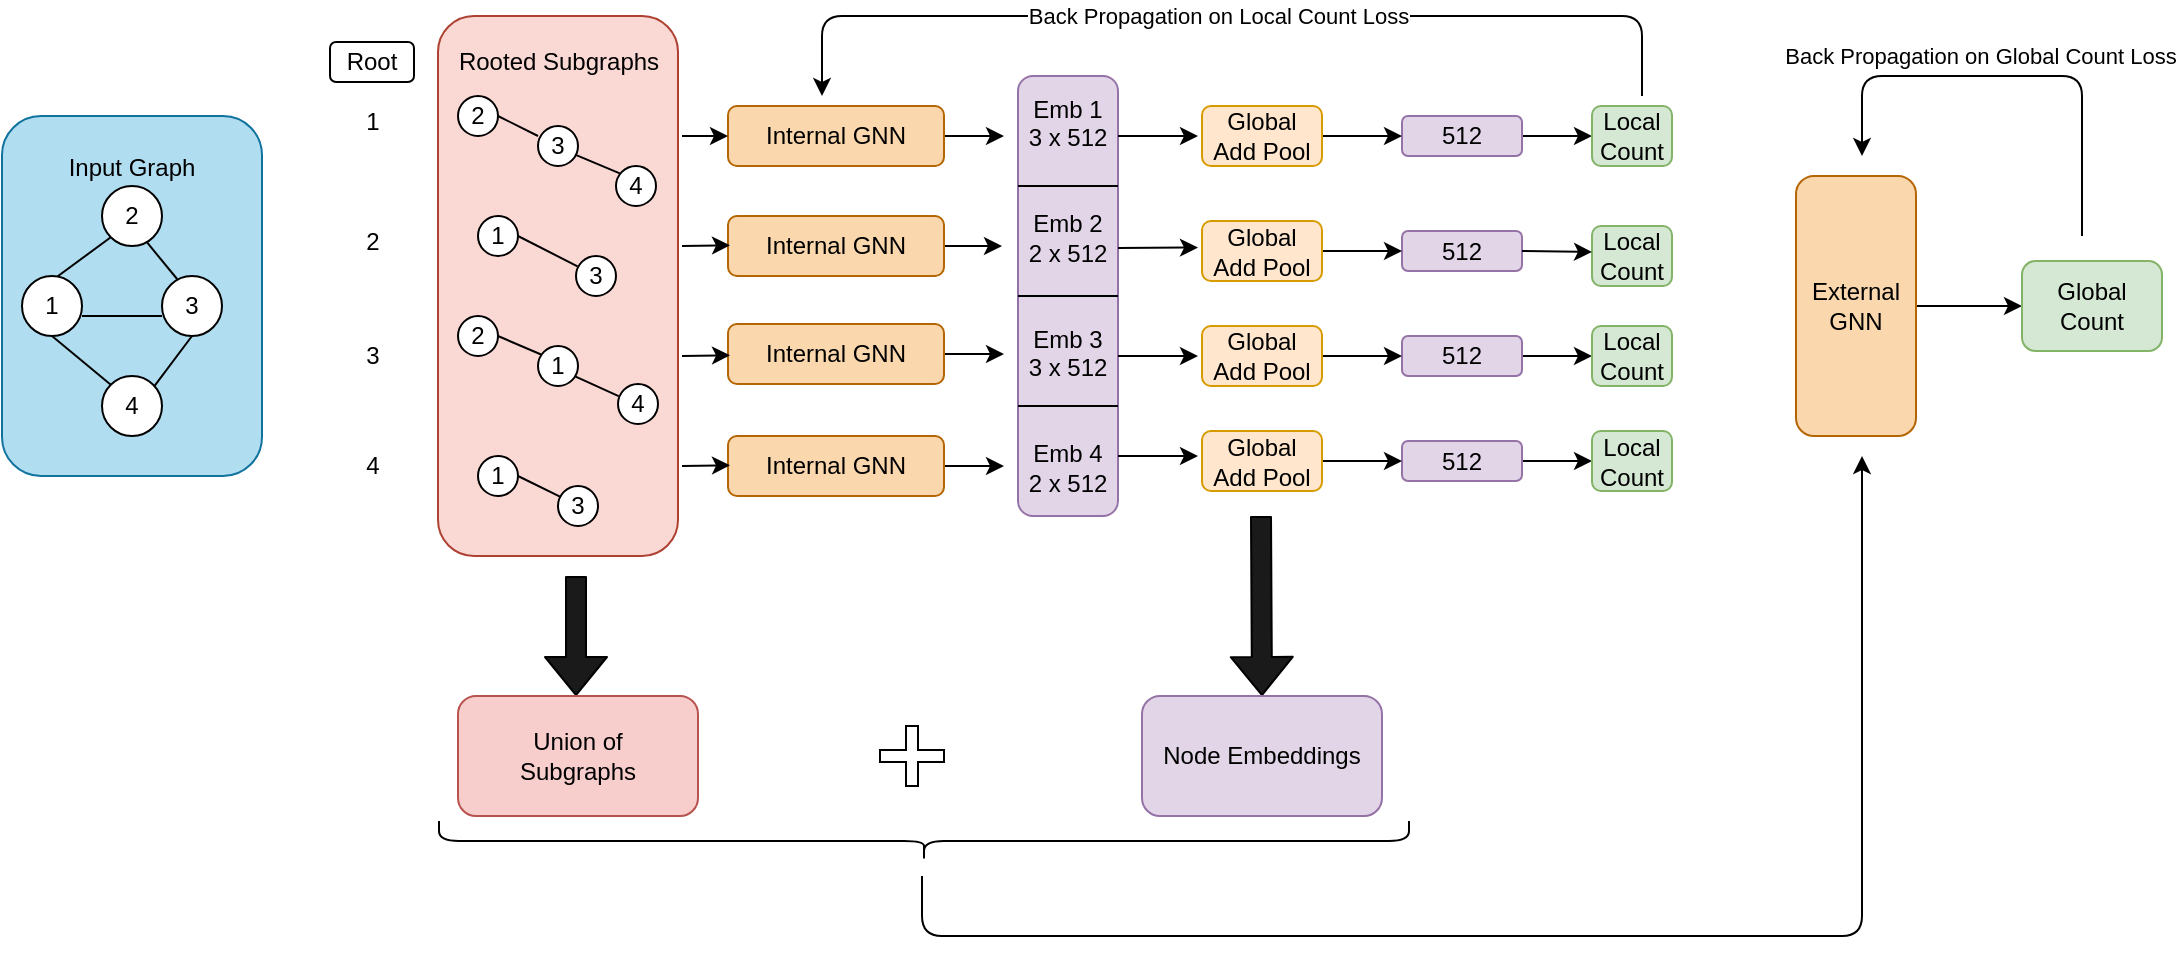 <mxfile>
    <diagram id="DR3CO1FoClz0u77_QCgz" name="Page-1">
        <mxGraphModel dx="1479" dy="682" grid="1" gridSize="10" guides="1" tooltips="1" connect="1" arrows="1" fold="1" page="1" pageScale="1" pageWidth="827" pageHeight="1169" math="0" shadow="0">
            <root>
                <mxCell id="0"/>
                <mxCell id="1" parent="0"/>
                <mxCell id="88" value="Input Graph&lt;br&gt;&lt;br&gt;&lt;br&gt;&lt;br&gt;&lt;br&gt;&lt;br&gt;&lt;br&gt;&lt;br&gt;&lt;br&gt;&lt;br&gt;" style="rounded=1;whiteSpace=wrap;html=1;fillColor=#b1ddf0;strokeColor=#10739e;" parent="1" vertex="1">
                    <mxGeometry x="-70" y="210" width="130" height="180" as="geometry"/>
                </mxCell>
                <mxCell id="89" value="" style="rounded=1;whiteSpace=wrap;html=1;fillColor=#fad9d5;strokeColor=#ae4132;" parent="1" vertex="1">
                    <mxGeometry x="148" y="160" width="120" height="270" as="geometry"/>
                </mxCell>
                <mxCell id="90" value="1" style="text;html=1;align=center;verticalAlign=middle;resizable=0;points=[];autosize=1;strokeColor=none;fillColor=none;" parent="1" vertex="1">
                    <mxGeometry x="100" y="198" width="30" height="30" as="geometry"/>
                </mxCell>
                <mxCell id="91" value="2" style="ellipse;whiteSpace=wrap;html=1;aspect=fixed;" parent="1" vertex="1">
                    <mxGeometry x="158" y="200" width="20" height="20" as="geometry"/>
                </mxCell>
                <mxCell id="92" value="3" style="ellipse;whiteSpace=wrap;html=1;aspect=fixed;" parent="1" vertex="1">
                    <mxGeometry x="198" y="215" width="20" height="20" as="geometry"/>
                </mxCell>
                <mxCell id="93" value="4" style="ellipse;whiteSpace=wrap;html=1;aspect=fixed;" parent="1" vertex="1">
                    <mxGeometry x="237" y="235" width="20" height="20" as="geometry"/>
                </mxCell>
                <mxCell id="94" value="" style="endArrow=none;html=1;rounded=0;" parent="1" edge="1">
                    <mxGeometry width="50" height="50" relative="1" as="geometry">
                        <mxPoint x="198" y="220" as="sourcePoint"/>
                        <mxPoint x="178" y="210" as="targetPoint"/>
                        <Array as="points"/>
                    </mxGeometry>
                </mxCell>
                <mxCell id="95" value="" style="endArrow=none;html=1;rounded=0;exitX=0.095;exitY=0.186;exitDx=0;exitDy=0;exitPerimeter=0;entryX=0.957;entryY=0.729;entryDx=0;entryDy=0;entryPerimeter=0;" parent="1" source="93" target="92" edge="1">
                    <mxGeometry width="50" height="50" relative="1" as="geometry">
                        <mxPoint x="238" y="240" as="sourcePoint"/>
                        <mxPoint x="218" y="230" as="targetPoint"/>
                    </mxGeometry>
                </mxCell>
                <mxCell id="96" value="2" style="text;html=1;align=center;verticalAlign=middle;resizable=0;points=[];autosize=1;strokeColor=none;fillColor=none;" parent="1" vertex="1">
                    <mxGeometry x="100" y="257.5" width="30" height="30" as="geometry"/>
                </mxCell>
                <mxCell id="97" value="3" style="text;html=1;align=center;verticalAlign=middle;resizable=0;points=[];autosize=1;strokeColor=none;fillColor=none;" parent="1" vertex="1">
                    <mxGeometry x="100" y="315" width="30" height="30" as="geometry"/>
                </mxCell>
                <mxCell id="98" value="4" style="text;html=1;align=center;verticalAlign=middle;resizable=0;points=[];autosize=1;strokeColor=none;fillColor=none;" parent="1" vertex="1">
                    <mxGeometry x="100" y="370" width="30" height="30" as="geometry"/>
                </mxCell>
                <mxCell id="99" value="1" style="ellipse;whiteSpace=wrap;html=1;aspect=fixed;" parent="1" vertex="1">
                    <mxGeometry x="168" y="260" width="20" height="20" as="geometry"/>
                </mxCell>
                <mxCell id="100" value="3" style="ellipse;whiteSpace=wrap;html=1;aspect=fixed;" parent="1" vertex="1">
                    <mxGeometry x="217" y="280" width="20" height="20" as="geometry"/>
                </mxCell>
                <mxCell id="101" value="" style="endArrow=none;html=1;rounded=0;exitX=0.038;exitY=0.259;exitDx=0;exitDy=0;exitPerimeter=0;" parent="1" source="100" edge="1">
                    <mxGeometry width="50" height="50" relative="1" as="geometry">
                        <mxPoint x="208" y="280" as="sourcePoint"/>
                        <mxPoint x="188" y="270" as="targetPoint"/>
                        <Array as="points"/>
                    </mxGeometry>
                </mxCell>
                <mxCell id="102" value="1" style="ellipse;whiteSpace=wrap;html=1;aspect=fixed;" parent="1" vertex="1">
                    <mxGeometry x="168" y="380" width="20" height="20" as="geometry"/>
                </mxCell>
                <mxCell id="103" value="3" style="ellipse;whiteSpace=wrap;html=1;aspect=fixed;" parent="1" vertex="1">
                    <mxGeometry x="208" y="395" width="20" height="20" as="geometry"/>
                </mxCell>
                <mxCell id="104" value="" style="endArrow=none;html=1;rounded=0;exitX=0.049;exitY=0.265;exitDx=0;exitDy=0;exitPerimeter=0;" parent="1" source="103" edge="1">
                    <mxGeometry width="50" height="50" relative="1" as="geometry">
                        <mxPoint x="208" y="400" as="sourcePoint"/>
                        <mxPoint x="188" y="390" as="targetPoint"/>
                        <Array as="points"/>
                    </mxGeometry>
                </mxCell>
                <mxCell id="105" value="2" style="ellipse;whiteSpace=wrap;html=1;aspect=fixed;" parent="1" vertex="1">
                    <mxGeometry x="158" y="310" width="20" height="20" as="geometry"/>
                </mxCell>
                <mxCell id="106" value="1" style="ellipse;whiteSpace=wrap;html=1;aspect=fixed;" parent="1" vertex="1">
                    <mxGeometry x="198" y="325" width="20" height="20" as="geometry"/>
                </mxCell>
                <mxCell id="107" value="4" style="ellipse;whiteSpace=wrap;html=1;aspect=fixed;" parent="1" vertex="1">
                    <mxGeometry x="238" y="344" width="20" height="20" as="geometry"/>
                </mxCell>
                <mxCell id="108" value="" style="endArrow=none;html=1;rounded=0;exitX=0.077;exitY=0.212;exitDx=0;exitDy=0;exitPerimeter=0;" parent="1" source="106" edge="1">
                    <mxGeometry width="50" height="50" relative="1" as="geometry">
                        <mxPoint x="198" y="330" as="sourcePoint"/>
                        <mxPoint x="178" y="320" as="targetPoint"/>
                        <Array as="points"/>
                    </mxGeometry>
                </mxCell>
                <mxCell id="109" value="" style="endArrow=none;html=1;rounded=0;entryX=0.942;entryY=0.765;entryDx=0;entryDy=0;entryPerimeter=0;exitX=0.015;exitY=0.304;exitDx=0;exitDy=0;exitPerimeter=0;" parent="1" source="107" target="106" edge="1">
                    <mxGeometry width="50" height="50" relative="1" as="geometry">
                        <mxPoint x="238" y="350" as="sourcePoint"/>
                        <mxPoint x="218" y="340" as="targetPoint"/>
                    </mxGeometry>
                </mxCell>
                <mxCell id="110" value="Emb 1&lt;br&gt;3 x 512&lt;br&gt;&lt;br&gt;&lt;br&gt;Emb 2&lt;br&gt;2 x 512&lt;br&gt;&lt;br&gt;&lt;br&gt;Emb 3&lt;br&gt;3 x 512&lt;br&gt;&lt;br&gt;&lt;br&gt;Emb 4&lt;br&gt;2 x 512" style="rounded=1;whiteSpace=wrap;html=1;fillColor=#e1d5e7;strokeColor=#9673a6;" parent="1" vertex="1">
                    <mxGeometry x="438" y="190" width="50" height="220" as="geometry"/>
                </mxCell>
                <mxCell id="111" value="Rooted Subgraphs" style="text;html=1;align=center;verticalAlign=middle;resizable=0;points=[];autosize=1;strokeColor=none;fillColor=none;" parent="1" vertex="1">
                    <mxGeometry x="148" y="168" width="120" height="30" as="geometry"/>
                </mxCell>
                <mxCell id="112" value="" style="endArrow=none;html=1;rounded=0;exitX=0;exitY=0.75;exitDx=0;exitDy=0;entryX=1;entryY=0.75;entryDx=0;entryDy=0;" parent="1" source="110" target="110" edge="1">
                    <mxGeometry width="50" height="50" relative="1" as="geometry">
                        <mxPoint x="448" y="380" as="sourcePoint"/>
                        <mxPoint x="498" y="330" as="targetPoint"/>
                    </mxGeometry>
                </mxCell>
                <mxCell id="113" value="" style="endArrow=none;html=1;rounded=0;exitX=0;exitY=0.5;exitDx=0;exitDy=0;" parent="1" source="110" edge="1">
                    <mxGeometry width="50" height="50" relative="1" as="geometry">
                        <mxPoint x="448" y="480" as="sourcePoint"/>
                        <mxPoint x="488" y="300" as="targetPoint"/>
                    </mxGeometry>
                </mxCell>
                <mxCell id="114" value="" style="endArrow=none;html=1;rounded=0;exitX=0;exitY=0.25;exitDx=0;exitDy=0;" parent="1" source="110" edge="1">
                    <mxGeometry width="50" height="50" relative="1" as="geometry">
                        <mxPoint x="448" y="310" as="sourcePoint"/>
                        <mxPoint x="488" y="245" as="targetPoint"/>
                        <Array as="points"/>
                    </mxGeometry>
                </mxCell>
                <mxCell id="115" value="" style="endArrow=classic;html=1;rounded=0;" parent="1" edge="1">
                    <mxGeometry width="50" height="50" relative="1" as="geometry">
                        <mxPoint x="488" y="220" as="sourcePoint"/>
                        <mxPoint x="528" y="220" as="targetPoint"/>
                    </mxGeometry>
                </mxCell>
                <mxCell id="116" value="" style="endArrow=classic;html=1;rounded=0;" parent="1" edge="1">
                    <mxGeometry width="50" height="50" relative="1" as="geometry">
                        <mxPoint x="488" y="330" as="sourcePoint"/>
                        <mxPoint x="528" y="330" as="targetPoint"/>
                    </mxGeometry>
                </mxCell>
                <mxCell id="117" value="" style="endArrow=classic;html=1;rounded=0;" parent="1" edge="1">
                    <mxGeometry width="50" height="50" relative="1" as="geometry">
                        <mxPoint x="488" y="276" as="sourcePoint"/>
                        <mxPoint x="528" y="275.75" as="targetPoint"/>
                    </mxGeometry>
                </mxCell>
                <mxCell id="118" style="edgeStyle=none;html=1;exitX=1;exitY=0.5;exitDx=0;exitDy=0;entryX=0;entryY=0.5;entryDx=0;entryDy=0;" parent="1" source="119" target="136" edge="1">
                    <mxGeometry relative="1" as="geometry"/>
                </mxCell>
                <mxCell id="119" value="512" style="rounded=1;whiteSpace=wrap;html=1;fillColor=#e1d5e7;strokeColor=#9673a6;" parent="1" vertex="1">
                    <mxGeometry x="630" y="210" width="60" height="20" as="geometry"/>
                </mxCell>
                <mxCell id="120" value="4" style="ellipse;whiteSpace=wrap;html=1;aspect=fixed;" parent="1" vertex="1">
                    <mxGeometry x="-20" y="340" width="30" height="30" as="geometry"/>
                </mxCell>
                <mxCell id="121" value="1" style="ellipse;whiteSpace=wrap;html=1;aspect=fixed;" parent="1" vertex="1">
                    <mxGeometry x="-60" y="290" width="30" height="30" as="geometry"/>
                </mxCell>
                <mxCell id="122" value="3" style="ellipse;whiteSpace=wrap;html=1;aspect=fixed;" parent="1" vertex="1">
                    <mxGeometry x="10" y="290" width="30" height="30" as="geometry"/>
                </mxCell>
                <mxCell id="123" value="2" style="ellipse;whiteSpace=wrap;html=1;aspect=fixed;" parent="1" vertex="1">
                    <mxGeometry x="-20" y="245" width="30" height="30" as="geometry"/>
                </mxCell>
                <mxCell id="124" value="" style="endArrow=none;html=1;rounded=0;entryX=0;entryY=1;entryDx=0;entryDy=0;exitX=0.596;exitY=0.005;exitDx=0;exitDy=0;exitPerimeter=0;" parent="1" source="121" target="123" edge="1">
                    <mxGeometry width="50" height="50" relative="1" as="geometry">
                        <mxPoint x="-40" y="290" as="sourcePoint"/>
                        <mxPoint x="-20" y="270" as="targetPoint"/>
                    </mxGeometry>
                </mxCell>
                <mxCell id="125" value="" style="endArrow=none;html=1;rounded=0;entryX=0.751;entryY=0.941;entryDx=0;entryDy=0;exitX=0.255;exitY=0.054;exitDx=0;exitDy=0;entryPerimeter=0;exitPerimeter=0;" parent="1" source="122" target="123" edge="1">
                    <mxGeometry width="50" height="50" relative="1" as="geometry">
                        <mxPoint x="-30" y="300" as="sourcePoint"/>
                        <mxPoint x="-7" y="275" as="targetPoint"/>
                    </mxGeometry>
                </mxCell>
                <mxCell id="126" value="" style="endArrow=none;html=1;rounded=0;" parent="1" edge="1">
                    <mxGeometry width="50" height="50" relative="1" as="geometry">
                        <mxPoint x="-30" y="310" as="sourcePoint"/>
                        <mxPoint x="10" y="310" as="targetPoint"/>
                        <Array as="points">
                            <mxPoint x="-10" y="310"/>
                        </Array>
                    </mxGeometry>
                </mxCell>
                <mxCell id="127" value="" style="endArrow=none;html=1;rounded=0;entryX=0;entryY=0;entryDx=0;entryDy=0;exitX=0.5;exitY=1;exitDx=0;exitDy=0;" parent="1" source="121" target="120" edge="1">
                    <mxGeometry width="50" height="50" relative="1" as="geometry">
                        <mxPoint x="-40" y="325" as="sourcePoint"/>
                        <mxPoint x="23" y="325" as="targetPoint"/>
                    </mxGeometry>
                </mxCell>
                <mxCell id="128" value="" style="endArrow=none;html=1;rounded=0;entryX=0.5;entryY=1;entryDx=0;entryDy=0;exitX=0.876;exitY=0.166;exitDx=0;exitDy=0;exitPerimeter=0;" parent="1" source="120" target="122" edge="1">
                    <mxGeometry width="50" height="50" relative="1" as="geometry">
                        <mxPoint x="-10" y="330" as="sourcePoint"/>
                        <mxPoint x="33" y="335" as="targetPoint"/>
                    </mxGeometry>
                </mxCell>
                <mxCell id="129" value="512" style="rounded=1;whiteSpace=wrap;html=1;fillColor=#e1d5e7;strokeColor=#9673a6;" parent="1" vertex="1">
                    <mxGeometry x="630" y="267.5" width="60" height="20" as="geometry"/>
                </mxCell>
                <mxCell id="130" value="" style="edgeStyle=orthogonalEdgeStyle;rounded=0;orthogonalLoop=1;jettySize=auto;html=1;" parent="1" source="131" target="140" edge="1">
                    <mxGeometry relative="1" as="geometry"/>
                </mxCell>
                <mxCell id="131" value="512" style="rounded=1;whiteSpace=wrap;html=1;fillColor=#e1d5e7;strokeColor=#9673a6;" parent="1" vertex="1">
                    <mxGeometry x="630" y="320" width="60" height="20" as="geometry"/>
                </mxCell>
                <mxCell id="132" style="edgeStyle=none;html=1;exitX=1;exitY=0.5;exitDx=0;exitDy=0;entryX=0;entryY=0.5;entryDx=0;entryDy=0;" parent="1" source="133" target="142" edge="1">
                    <mxGeometry relative="1" as="geometry"/>
                </mxCell>
                <mxCell id="133" value="512" style="rounded=1;whiteSpace=wrap;html=1;fillColor=#e1d5e7;strokeColor=#9673a6;" parent="1" vertex="1">
                    <mxGeometry x="630" y="372.5" width="60" height="20" as="geometry"/>
                </mxCell>
                <mxCell id="134" value="" style="endArrow=classic;html=1;rounded=0;" parent="1" edge="1">
                    <mxGeometry width="50" height="50" relative="1" as="geometry">
                        <mxPoint x="488" y="380" as="sourcePoint"/>
                        <mxPoint x="528" y="380" as="targetPoint"/>
                        <Array as="points"/>
                    </mxGeometry>
                </mxCell>
                <mxCell id="136" value="Local&lt;br&gt;Count" style="rounded=1;whiteSpace=wrap;html=1;fillColor=#d5e8d4;strokeColor=#82b366;" parent="1" vertex="1">
                    <mxGeometry x="725" y="205" width="40" height="30" as="geometry"/>
                </mxCell>
                <mxCell id="138" value="Local&lt;br&gt;Count" style="rounded=1;whiteSpace=wrap;html=1;fillColor=#d5e8d4;strokeColor=#82b366;" parent="1" vertex="1">
                    <mxGeometry x="725" y="265" width="40" height="30" as="geometry"/>
                </mxCell>
                <mxCell id="140" value="Local&lt;br&gt;Count" style="rounded=1;whiteSpace=wrap;html=1;fillColor=#d5e8d4;strokeColor=#82b366;" parent="1" vertex="1">
                    <mxGeometry x="725" y="315" width="40" height="30" as="geometry"/>
                </mxCell>
                <mxCell id="142" value="Local&lt;br&gt;Count" style="rounded=1;whiteSpace=wrap;html=1;fillColor=#d5e8d4;strokeColor=#82b366;" parent="1" vertex="1">
                    <mxGeometry x="725" y="367.5" width="40" height="30" as="geometry"/>
                </mxCell>
                <mxCell id="143" value="" style="endArrow=classic;html=1;rounded=0;exitX=1;exitY=0.5;exitDx=0;exitDy=0;" parent="1" source="129" edge="1">
                    <mxGeometry width="50" height="50" relative="1" as="geometry">
                        <mxPoint x="715" y="270" as="sourcePoint"/>
                        <mxPoint x="725" y="278" as="targetPoint"/>
                    </mxGeometry>
                </mxCell>
                <mxCell id="144" style="edgeStyle=none;html=1;" parent="1" source="145" edge="1">
                    <mxGeometry relative="1" as="geometry">
                        <mxPoint x="430" y="275" as="targetPoint"/>
                    </mxGeometry>
                </mxCell>
                <mxCell id="145" value="Internal GNN" style="rounded=1;whiteSpace=wrap;html=1;fillColor=#fad7ac;strokeColor=#b46504;" parent="1" vertex="1">
                    <mxGeometry x="293" y="260" width="108" height="30" as="geometry"/>
                </mxCell>
                <mxCell id="146" style="edgeStyle=none;html=1;" parent="1" source="147" edge="1">
                    <mxGeometry relative="1" as="geometry">
                        <mxPoint x="431" y="220" as="targetPoint"/>
                    </mxGeometry>
                </mxCell>
                <mxCell id="147" value="Internal GNN" style="rounded=1;whiteSpace=wrap;html=1;fillColor=#fad7ac;strokeColor=#b46504;" parent="1" vertex="1">
                    <mxGeometry x="293" y="205" width="108" height="30" as="geometry"/>
                </mxCell>
                <mxCell id="148" style="edgeStyle=none;html=1;" parent="1" source="149" edge="1">
                    <mxGeometry relative="1" as="geometry">
                        <mxPoint x="431" y="329" as="targetPoint"/>
                    </mxGeometry>
                </mxCell>
                <mxCell id="149" value="Internal GNN" style="rounded=1;whiteSpace=wrap;html=1;fillColor=#fad7ac;strokeColor=#b46504;" parent="1" vertex="1">
                    <mxGeometry x="293" y="314" width="108" height="30" as="geometry"/>
                </mxCell>
                <mxCell id="150" style="edgeStyle=none;html=1;" parent="1" source="151" edge="1">
                    <mxGeometry relative="1" as="geometry">
                        <mxPoint x="431" y="385" as="targetPoint"/>
                    </mxGeometry>
                </mxCell>
                <mxCell id="151" value="Internal GNN" style="rounded=1;whiteSpace=wrap;html=1;fillColor=#fad7ac;strokeColor=#b46504;" parent="1" vertex="1">
                    <mxGeometry x="293" y="370" width="108" height="30" as="geometry"/>
                </mxCell>
                <mxCell id="152" value="" style="endArrow=classic;html=1;entryX=0;entryY=0.5;entryDx=0;entryDy=0;" parent="1" target="147" edge="1">
                    <mxGeometry width="50" height="50" relative="1" as="geometry">
                        <mxPoint x="270" y="220" as="sourcePoint"/>
                        <mxPoint x="440" y="200" as="targetPoint"/>
                    </mxGeometry>
                </mxCell>
                <mxCell id="153" value="" style="endArrow=classic;html=1;entryX=0;entryY=0.5;entryDx=0;entryDy=0;" parent="1" edge="1">
                    <mxGeometry width="50" height="50" relative="1" as="geometry">
                        <mxPoint x="270" y="275" as="sourcePoint"/>
                        <mxPoint x="294" y="274.66" as="targetPoint"/>
                    </mxGeometry>
                </mxCell>
                <mxCell id="154" value="" style="endArrow=classic;html=1;entryX=0;entryY=0.5;entryDx=0;entryDy=0;" parent="1" edge="1">
                    <mxGeometry width="50" height="50" relative="1" as="geometry">
                        <mxPoint x="270" y="330" as="sourcePoint"/>
                        <mxPoint x="294" y="329.66" as="targetPoint"/>
                    </mxGeometry>
                </mxCell>
                <mxCell id="155" value="" style="endArrow=classic;html=1;entryX=0;entryY=0.5;entryDx=0;entryDy=0;" parent="1" edge="1">
                    <mxGeometry width="50" height="50" relative="1" as="geometry">
                        <mxPoint x="270" y="385" as="sourcePoint"/>
                        <mxPoint x="294" y="384.66" as="targetPoint"/>
                    </mxGeometry>
                </mxCell>
                <mxCell id="156" value="Root" style="rounded=1;whiteSpace=wrap;html=1;" parent="1" vertex="1">
                    <mxGeometry x="94" y="173" width="42" height="20" as="geometry"/>
                </mxCell>
                <mxCell id="157" style="edgeStyle=none;html=1;exitX=1;exitY=0.5;exitDx=0;exitDy=0;entryX=0;entryY=0.5;entryDx=0;entryDy=0;" parent="1" source="158" target="119" edge="1">
                    <mxGeometry relative="1" as="geometry"/>
                </mxCell>
                <mxCell id="158" value="Global&lt;br&gt;Add Pool" style="rounded=1;whiteSpace=wrap;html=1;fillColor=#ffe6cc;strokeColor=#d79b00;" parent="1" vertex="1">
                    <mxGeometry x="530" y="205" width="60" height="30" as="geometry"/>
                </mxCell>
                <mxCell id="159" style="edgeStyle=none;html=1;exitX=1;exitY=0.5;exitDx=0;exitDy=0;" parent="1" source="160" target="129" edge="1">
                    <mxGeometry relative="1" as="geometry"/>
                </mxCell>
                <mxCell id="160" value="Global&lt;br&gt;Add Pool" style="rounded=1;whiteSpace=wrap;html=1;fillColor=#ffe6cc;strokeColor=#d79b00;" parent="1" vertex="1">
                    <mxGeometry x="530" y="262.5" width="60" height="30" as="geometry"/>
                </mxCell>
                <mxCell id="161" style="edgeStyle=none;html=1;exitX=1;exitY=0.5;exitDx=0;exitDy=0;" parent="1" source="162" target="131" edge="1">
                    <mxGeometry relative="1" as="geometry"/>
                </mxCell>
                <mxCell id="162" value="Global&lt;br&gt;Add Pool" style="rounded=1;whiteSpace=wrap;html=1;fillColor=#ffe6cc;strokeColor=#d79b00;" parent="1" vertex="1">
                    <mxGeometry x="530" y="315" width="60" height="30" as="geometry"/>
                </mxCell>
                <mxCell id="163" style="edgeStyle=none;html=1;exitX=1;exitY=0.5;exitDx=0;exitDy=0;entryX=0;entryY=0.5;entryDx=0;entryDy=0;" parent="1" source="164" target="133" edge="1">
                    <mxGeometry relative="1" as="geometry"/>
                </mxCell>
                <mxCell id="164" value="Global&lt;br&gt;Add Pool" style="rounded=1;whiteSpace=wrap;html=1;fillColor=#ffe6cc;strokeColor=#d79b00;" parent="1" vertex="1">
                    <mxGeometry x="530" y="367.5" width="60" height="30" as="geometry"/>
                </mxCell>
                <mxCell id="172" value="" style="endArrow=classic;html=1;" parent="1" edge="1">
                    <mxGeometry width="50" height="50" relative="1" as="geometry">
                        <mxPoint x="750" y="200" as="sourcePoint"/>
                        <mxPoint x="340" y="200" as="targetPoint"/>
                        <Array as="points">
                            <mxPoint x="750" y="160"/>
                            <mxPoint x="340" y="160"/>
                        </Array>
                    </mxGeometry>
                </mxCell>
                <mxCell id="173" value="Back Propagation on Local Count Loss" style="edgeLabel;html=1;align=center;verticalAlign=middle;resizable=0;points=[];" parent="172" vertex="1" connectable="0">
                    <mxGeometry x="0.072" y="3" relative="1" as="geometry">
                        <mxPoint x="10" y="-3" as="offset"/>
                    </mxGeometry>
                </mxCell>
                <mxCell id="174" value="" style="shape=flexArrow;endArrow=classic;html=1;fillColor=#1A1A1A;" parent="1" edge="1">
                    <mxGeometry width="50" height="50" relative="1" as="geometry">
                        <mxPoint x="217" y="440" as="sourcePoint"/>
                        <mxPoint x="217" y="500" as="targetPoint"/>
                    </mxGeometry>
                </mxCell>
                <mxCell id="175" value="" style="shape=flexArrow;endArrow=classic;html=1;fillColor=#1A1A1A;" parent="1" edge="1">
                    <mxGeometry width="50" height="50" relative="1" as="geometry">
                        <mxPoint x="559.5" y="410" as="sourcePoint"/>
                        <mxPoint x="560" y="500" as="targetPoint"/>
                    </mxGeometry>
                </mxCell>
                <mxCell id="176" value="&lt;span style=&quot;&quot;&gt;Union of&lt;/span&gt;&lt;br style=&quot;&quot;&gt;&lt;span style=&quot;&quot;&gt;Subgraphs&lt;/span&gt;" style="rounded=1;whiteSpace=wrap;html=1;fillColor=#f8cecc;strokeColor=#b85450;" parent="1" vertex="1">
                    <mxGeometry x="158" y="500" width="120" height="60" as="geometry"/>
                </mxCell>
                <mxCell id="178" value="Node Embeddings" style="rounded=1;whiteSpace=wrap;html=1;fillColor=#e1d5e7;strokeColor=#9673a6;" parent="1" vertex="1">
                    <mxGeometry x="500" y="500" width="120" height="60" as="geometry"/>
                </mxCell>
                <mxCell id="179" value="" style="shape=cross;whiteSpace=wrap;html=1;" parent="1" vertex="1">
                    <mxGeometry x="369" y="515" width="32" height="30" as="geometry"/>
                </mxCell>
                <mxCell id="188" style="edgeStyle=none;html=1;exitX=1;exitY=0.5;exitDx=0;exitDy=0;entryX=0;entryY=0.5;entryDx=0;entryDy=0;fillColor=#1A1A1A;" parent="1" source="184" target="187" edge="1">
                    <mxGeometry relative="1" as="geometry"/>
                </mxCell>
                <mxCell id="184" value="External&lt;br&gt;GNN" style="rounded=1;whiteSpace=wrap;html=1;fillColor=#fad7ac;strokeColor=#b46504;" parent="1" vertex="1">
                    <mxGeometry x="827" y="240" width="60" height="130" as="geometry"/>
                </mxCell>
                <mxCell id="186" value="" style="endArrow=classic;html=1;fillColor=#1A1A1A;" parent="1" edge="1">
                    <mxGeometry width="50" height="50" relative="1" as="geometry">
                        <mxPoint x="390" y="590" as="sourcePoint"/>
                        <mxPoint x="860" y="380" as="targetPoint"/>
                        <Array as="points">
                            <mxPoint x="390" y="620"/>
                            <mxPoint x="860" y="620"/>
                        </Array>
                    </mxGeometry>
                </mxCell>
                <mxCell id="187" value="Global&lt;br&gt;Count" style="rounded=1;whiteSpace=wrap;html=1;fillColor=#d5e8d4;strokeColor=#82b366;" parent="1" vertex="1">
                    <mxGeometry x="940" y="282.5" width="70" height="45" as="geometry"/>
                </mxCell>
                <mxCell id="190" value="" style="endArrow=classic;html=1;fillColor=#1A1A1A;" parent="1" edge="1">
                    <mxGeometry width="50" height="50" relative="1" as="geometry">
                        <mxPoint x="970" y="270" as="sourcePoint"/>
                        <mxPoint x="860" y="230" as="targetPoint"/>
                        <Array as="points">
                            <mxPoint x="970" y="190"/>
                            <mxPoint x="860" y="190"/>
                        </Array>
                    </mxGeometry>
                </mxCell>
                <mxCell id="192" value="Back Propagation on Global Count Loss" style="edgeLabel;html=1;align=center;verticalAlign=middle;resizable=0;points=[];" parent="190" vertex="1" connectable="0">
                    <mxGeometry x="0.139" relative="1" as="geometry">
                        <mxPoint y="-10" as="offset"/>
                    </mxGeometry>
                </mxCell>
                <mxCell id="194" value="" style="shape=curlyBracket;whiteSpace=wrap;html=1;rounded=1;flipH=1;labelPosition=right;verticalLabelPosition=middle;align=left;verticalAlign=middle;rotation=90;" parent="1" vertex="1">
                    <mxGeometry x="381" y="330" width="20" height="485" as="geometry"/>
                </mxCell>
            </root>
        </mxGraphModel>
    </diagram>
</mxfile>